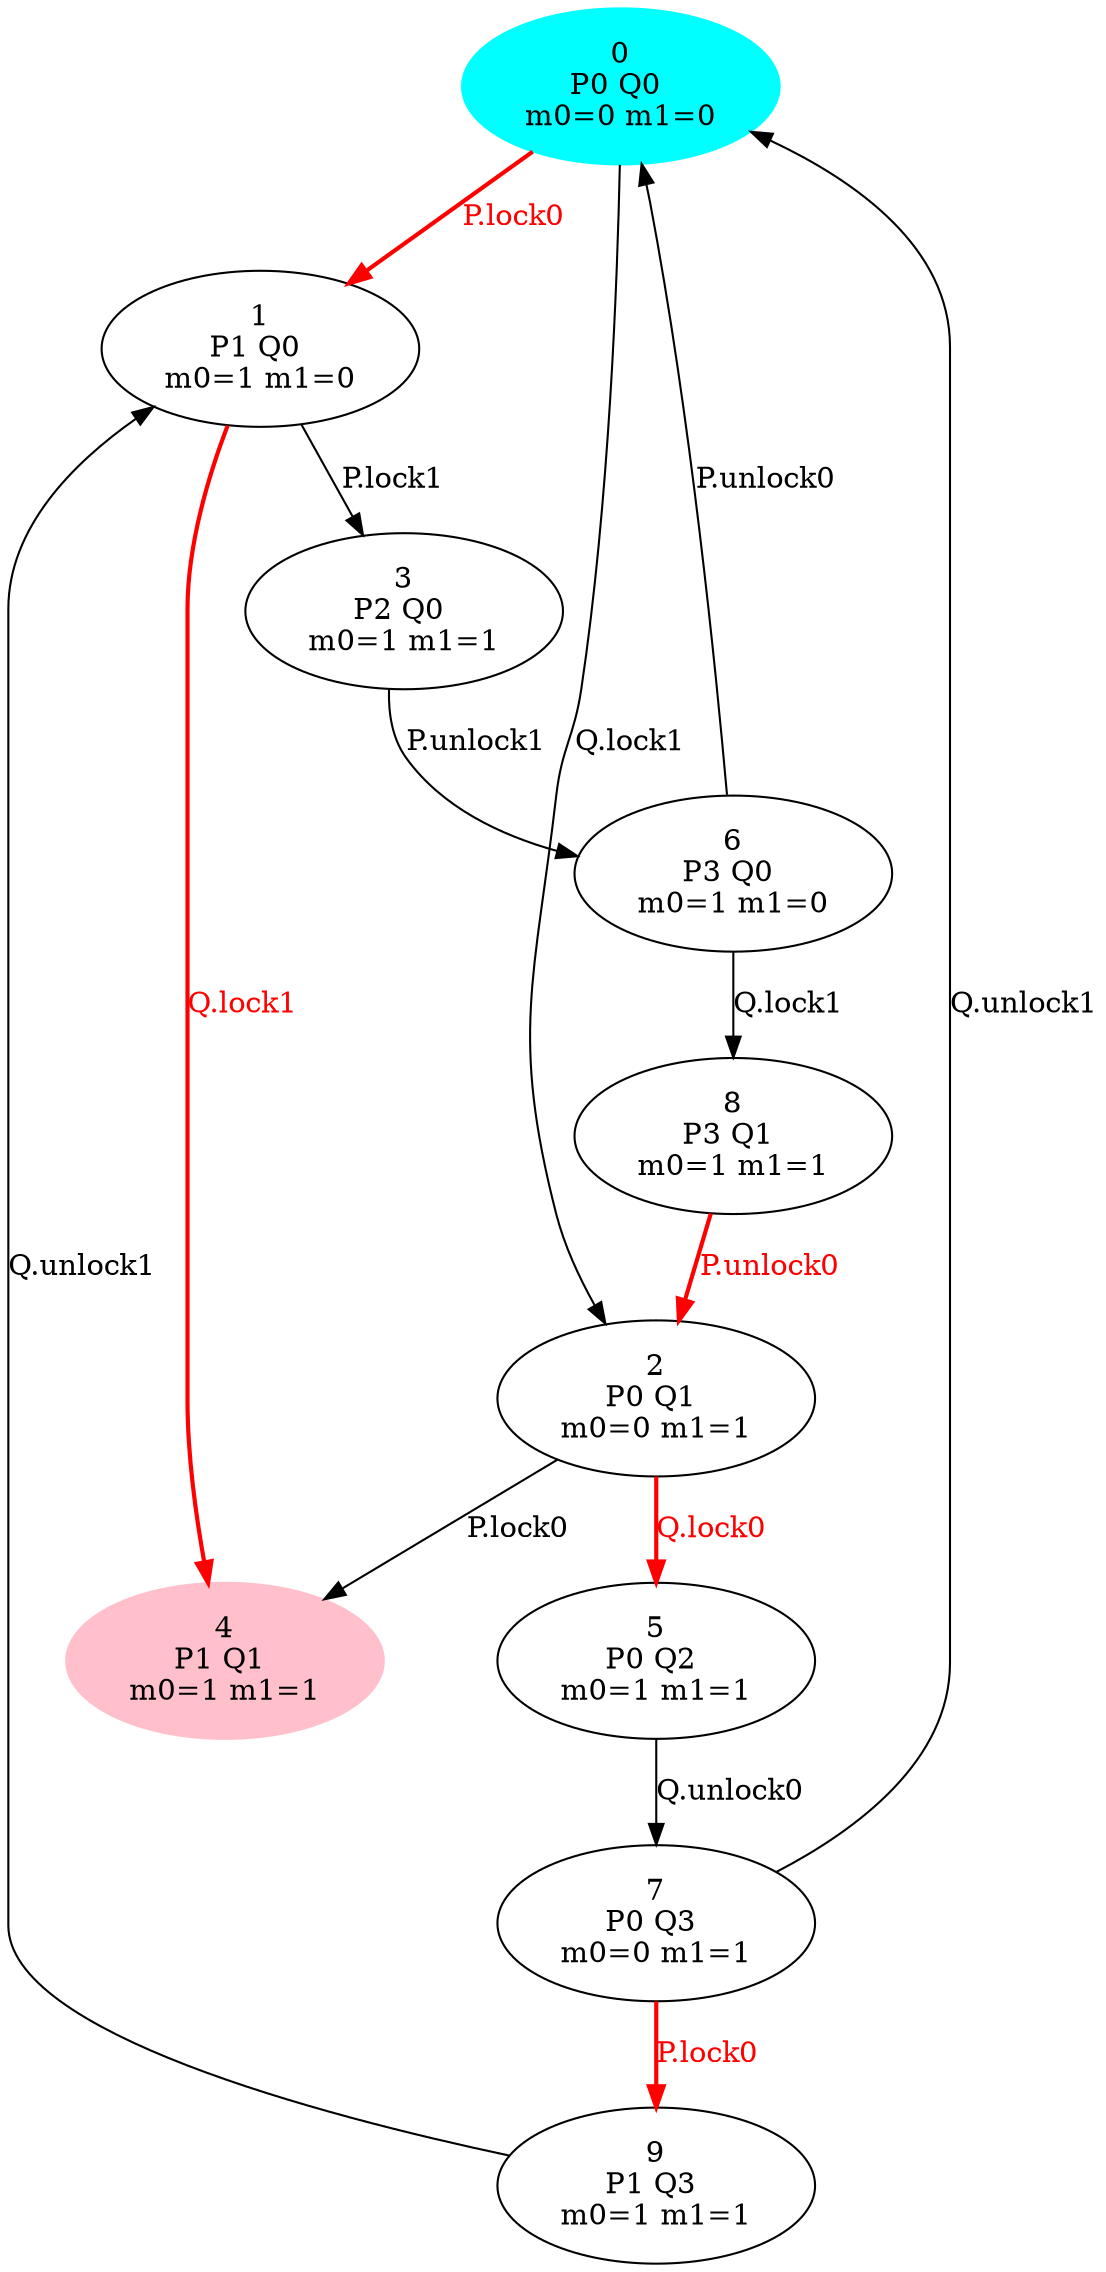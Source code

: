 digraph {
0 [label="0\nP0 Q0 \nm0=0 m1=0"color=cyan, style=filled];
1 [label="1\nP1 Q0 \nm0=1 m1=0"];
2 [label="2\nP0 Q1 \nm0=0 m1=1"];
3 [label="3\nP2 Q0 \nm0=1 m1=1"];
4 [label="4\nP1 Q1 \nm0=1 m1=1"color=pink, style=filled];
5 [label="5\nP0 Q2 \nm0=1 m1=1"];
6 [label="6\nP3 Q0 \nm0=1 m1=0"];
7 [label="7\nP0 Q3 \nm0=0 m1=1"];
8 [label="8\nP3 Q1 \nm0=1 m1=1"];
9 [label="9\nP1 Q3 \nm0=1 m1=1"];
0 -> 1 [label="P.lock0"color=red,fontcolor=red,weight=2,penwidth=2];
6 -> 0 [label="P.unlock0"];
6 -> 8 [label="Q.lock1"];
0 -> 2 [label="Q.lock1"];
1 -> 3 [label="P.lock1"];
1 -> 4 [label="Q.lock1"color=red,fontcolor=red,weight=2,penwidth=2];
8 -> 2 [label="P.unlock0"color=red,fontcolor=red,weight=2,penwidth=2];
7 -> 9 [label="P.lock0"color=red,fontcolor=red,weight=2,penwidth=2];
3 -> 6 [label="P.unlock1"];
5 -> 7 [label="Q.unlock0"];
7 -> 0 [label="Q.unlock1"];
9 -> 1 [label="Q.unlock1"];
2 -> 4 [label="P.lock0"];
2 -> 5 [label="Q.lock0"color=red,fontcolor=red,weight=2,penwidth=2];
}
